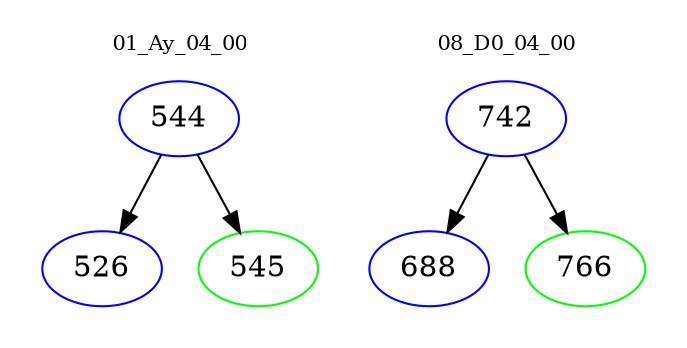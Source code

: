 digraph{
subgraph cluster_0 {
color = white
label = "01_Ay_04_00";
fontsize=10;
T0_544 [label="544", color="blue"]
T0_544 -> T0_526 [color="black"]
T0_526 [label="526", color="blue"]
T0_544 -> T0_545 [color="black"]
T0_545 [label="545", color="green"]
}
subgraph cluster_1 {
color = white
label = "08_D0_04_00";
fontsize=10;
T1_742 [label="742", color="blue"]
T1_742 -> T1_688 [color="black"]
T1_688 [label="688", color="blue"]
T1_742 -> T1_766 [color="black"]
T1_766 [label="766", color="green"]
}
}
